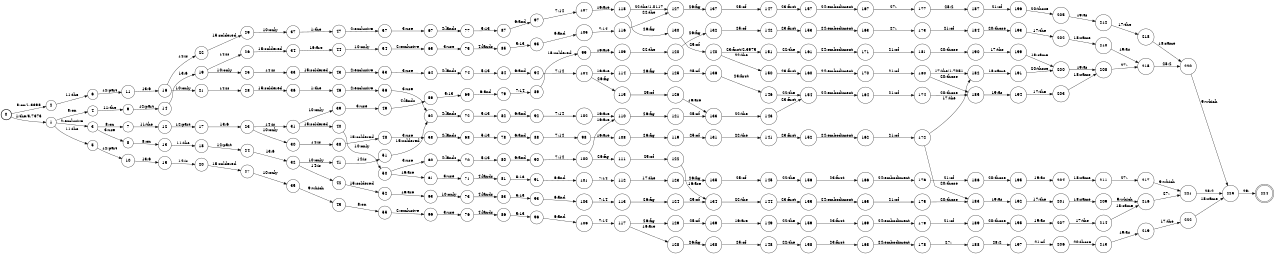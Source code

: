 digraph FST {
rankdir = LR;
size = "8.5,11";
label = "";
center = 1;
orientation = Portrait;
ranksep = "0.4";
nodesep = "0.25";
0 [label = "0", shape = circle, style = bold, fontsize = 14]
	0 -> 1 [label = "1:the/3.7373", fontsize = 14];
	0 -> 2 [label = "8:on/1.3398", fontsize = 14];
1 [label = "1", shape = circle, style = solid, fontsize = 14]
	1 -> 5 [label = "11:the", fontsize = 14];
	1 -> 3 [label = "2:exclusive", fontsize = 14];
	1 -> 4 [label = "8:on", fontsize = 14];
2 [label = "2", shape = circle, style = solid, fontsize = 14]
	2 -> 6 [label = "11:the", fontsize = 14];
3 [label = "3", shape = circle, style = solid, fontsize = 14]
	3 -> 8 [label = "3:use", fontsize = 14];
	3 -> 7 [label = "8:on", fontsize = 14];
4 [label = "4", shape = circle, style = solid, fontsize = 14]
	4 -> 9 [label = "11:the", fontsize = 14];
5 [label = "5", shape = circle, style = solid, fontsize = 14]
	5 -> 10 [label = "12:part", fontsize = 14];
6 [label = "6", shape = circle, style = solid, fontsize = 14]
	6 -> 11 [label = "12:part", fontsize = 14];
7 [label = "7", shape = circle, style = solid, fontsize = 14]
	7 -> 12 [label = "11:the", fontsize = 14];
8 [label = "8", shape = circle, style = solid, fontsize = 14]
	8 -> 13 [label = "8:on", fontsize = 14];
9 [label = "9", shape = circle, style = solid, fontsize = 14]
	9 -> 14 [label = "12:part", fontsize = 14];
10 [label = "10", shape = circle, style = solid, fontsize = 14]
	10 -> 15 [label = "13:6", fontsize = 14];
11 [label = "11", shape = circle, style = solid, fontsize = 14]
	11 -> 16 [label = "13:6", fontsize = 14];
12 [label = "12", shape = circle, style = solid, fontsize = 14]
	12 -> 17 [label = "12:part", fontsize = 14];
13 [label = "13", shape = circle, style = solid, fontsize = 14]
	13 -> 18 [label = "11:the", fontsize = 14];
14 [label = "14", shape = circle, style = solid, fontsize = 14]
	14 -> 19 [label = "13:6", fontsize = 14];
15 [label = "15", shape = circle, style = solid, fontsize = 14]
	15 -> 20 [label = "14:is", fontsize = 14];
16 [label = "16", shape = circle, style = solid, fontsize = 14]
	16 -> 21 [label = "10:only", fontsize = 14];
	16 -> 22 [label = "14:is", fontsize = 14];
17 [label = "17", shape = circle, style = solid, fontsize = 14]
	17 -> 23 [label = "13:6", fontsize = 14];
18 [label = "18", shape = circle, style = solid, fontsize = 14]
	18 -> 24 [label = "12:part", fontsize = 14];
19 [label = "19", shape = circle, style = solid, fontsize = 14]
	19 -> 25 [label = "10:only", fontsize = 14];
	19 -> 26 [label = "14:is", fontsize = 14];
20 [label = "20", shape = circle, style = solid, fontsize = 14]
	20 -> 27 [label = "15:soldered", fontsize = 14];
21 [label = "21", shape = circle, style = solid, fontsize = 14]
	21 -> 28 [label = "14:is", fontsize = 14];
22 [label = "22", shape = circle, style = solid, fontsize = 14]
	22 -> 29 [label = "15:soldered", fontsize = 14];
23 [label = "23", shape = circle, style = solid, fontsize = 14]
	23 -> 30 [label = "10:only", fontsize = 14];
	23 -> 31 [label = "14:is", fontsize = 14];
24 [label = "24", shape = circle, style = solid, fontsize = 14]
	24 -> 32 [label = "13:6", fontsize = 14];
25 [label = "25", shape = circle, style = solid, fontsize = 14]
	25 -> 33 [label = "14:is", fontsize = 14];
26 [label = "26", shape = circle, style = solid, fontsize = 14]
	26 -> 34 [label = "15:soldered", fontsize = 14];
27 [label = "27", shape = circle, style = solid, fontsize = 14]
	27 -> 35 [label = "10:only", fontsize = 14];
28 [label = "28", shape = circle, style = solid, fontsize = 14]
	28 -> 36 [label = "15:soldered", fontsize = 14];
29 [label = "29", shape = circle, style = solid, fontsize = 14]
	29 -> 37 [label = "10:only", fontsize = 14];
30 [label = "30", shape = circle, style = solid, fontsize = 14]
	30 -> 38 [label = "14:is", fontsize = 14];
31 [label = "31", shape = circle, style = solid, fontsize = 14]
	31 -> 39 [label = "10:only", fontsize = 14];
	31 -> 40 [label = "15:soldered", fontsize = 14];
32 [label = "32", shape = circle, style = solid, fontsize = 14]
	32 -> 41 [label = "10:only", fontsize = 14];
	32 -> 42 [label = "14:is", fontsize = 14];
33 [label = "33", shape = circle, style = solid, fontsize = 14]
	33 -> 43 [label = "15:soldered", fontsize = 14];
34 [label = "34", shape = circle, style = solid, fontsize = 14]
	34 -> 44 [label = "16:are", fontsize = 14];
35 [label = "35", shape = circle, style = solid, fontsize = 14]
	35 -> 45 [label = "9:which", fontsize = 14];
36 [label = "36", shape = circle, style = solid, fontsize = 14]
	36 -> 46 [label = "1:the", fontsize = 14];
37 [label = "37", shape = circle, style = solid, fontsize = 14]
	37 -> 47 [label = "1:the", fontsize = 14];
38 [label = "38", shape = circle, style = solid, fontsize = 14]
	38 -> 48 [label = "15:soldered", fontsize = 14];
39 [label = "39", shape = circle, style = solid, fontsize = 14]
	39 -> 49 [label = "3:use", fontsize = 14];
40 [label = "40", shape = circle, style = solid, fontsize = 14]
	40 -> 50 [label = "10:only", fontsize = 14];
41 [label = "41", shape = circle, style = solid, fontsize = 14]
	41 -> 51 [label = "14:is", fontsize = 14];
42 [label = "42", shape = circle, style = solid, fontsize = 14]
	42 -> 52 [label = "15:soldered", fontsize = 14];
43 [label = "43", shape = circle, style = solid, fontsize = 14]
	43 -> 53 [label = "2:exclusive", fontsize = 14];
44 [label = "44", shape = circle, style = solid, fontsize = 14]
	44 -> 54 [label = "10:only", fontsize = 14];
45 [label = "45", shape = circle, style = solid, fontsize = 14]
	45 -> 55 [label = "8:on", fontsize = 14];
46 [label = "46", shape = circle, style = solid, fontsize = 14]
	46 -> 56 [label = "2:exclusive", fontsize = 14];
47 [label = "47", shape = circle, style = solid, fontsize = 14]
	47 -> 57 [label = "2:exclusive", fontsize = 14];
48 [label = "48", shape = circle, style = solid, fontsize = 14]
	48 -> 58 [label = "3:use", fontsize = 14];
49 [label = "49", shape = circle, style = solid, fontsize = 14]
	49 -> 59 [label = "4:lands", fontsize = 14];
50 [label = "50", shape = circle, style = solid, fontsize = 14]
	50 -> 60 [label = "3:use", fontsize = 14];
	50 -> 61 [label = "16:are", fontsize = 14];
51 [label = "51", shape = circle, style = solid, fontsize = 14]
	51 -> 62 [label = "15:soldered", fontsize = 14];
52 [label = "52", shape = circle, style = solid, fontsize = 14]
	52 -> 63 [label = "16:are", fontsize = 14];
53 [label = "53", shape = circle, style = solid, fontsize = 14]
	53 -> 64 [label = "3:use", fontsize = 14];
54 [label = "54", shape = circle, style = solid, fontsize = 14]
	54 -> 65 [label = "2:exclusive", fontsize = 14];
55 [label = "55", shape = circle, style = solid, fontsize = 14]
	55 -> 66 [label = "2:exclusive", fontsize = 14];
56 [label = "56", shape = circle, style = solid, fontsize = 14]
	56 -> 62 [label = "3:use", fontsize = 14];
57 [label = "57", shape = circle, style = solid, fontsize = 14]
	57 -> 67 [label = "3:use", fontsize = 14];
58 [label = "58", shape = circle, style = solid, fontsize = 14]
	58 -> 68 [label = "4:lands", fontsize = 14];
59 [label = "59", shape = circle, style = solid, fontsize = 14]
	59 -> 69 [label = "5:13", fontsize = 14];
60 [label = "60", shape = circle, style = solid, fontsize = 14]
	60 -> 70 [label = "4:lands", fontsize = 14];
61 [label = "61", shape = circle, style = solid, fontsize = 14]
	61 -> 71 [label = "3:use", fontsize = 14];
62 [label = "62", shape = circle, style = solid, fontsize = 14]
	62 -> 72 [label = "4:lands", fontsize = 14];
63 [label = "63", shape = circle, style = solid, fontsize = 14]
	63 -> 73 [label = "10:only", fontsize = 14];
64 [label = "64", shape = circle, style = solid, fontsize = 14]
	64 -> 74 [label = "4:lands", fontsize = 14];
65 [label = "65", shape = circle, style = solid, fontsize = 14]
	65 -> 75 [label = "3:use", fontsize = 14];
66 [label = "66", shape = circle, style = solid, fontsize = 14]
	66 -> 76 [label = "3:use", fontsize = 14];
67 [label = "67", shape = circle, style = solid, fontsize = 14]
	67 -> 77 [label = "4:lands", fontsize = 14];
68 [label = "68", shape = circle, style = solid, fontsize = 14]
	68 -> 78 [label = "5:13", fontsize = 14];
69 [label = "69", shape = circle, style = solid, fontsize = 14]
	69 -> 79 [label = "6:and", fontsize = 14];
70 [label = "70", shape = circle, style = solid, fontsize = 14]
	70 -> 80 [label = "5:13", fontsize = 14];
71 [label = "71", shape = circle, style = solid, fontsize = 14]
	71 -> 81 [label = "4:lands", fontsize = 14];
72 [label = "72", shape = circle, style = solid, fontsize = 14]
	72 -> 82 [label = "5:13", fontsize = 14];
73 [label = "73", shape = circle, style = solid, fontsize = 14]
	73 -> 83 [label = "4:lands", fontsize = 14];
74 [label = "74", shape = circle, style = solid, fontsize = 14]
	74 -> 84 [label = "5:13", fontsize = 14];
75 [label = "75", shape = circle, style = solid, fontsize = 14]
	75 -> 85 [label = "4:lands", fontsize = 14];
76 [label = "76", shape = circle, style = solid, fontsize = 14]
	76 -> 86 [label = "4:lands", fontsize = 14];
77 [label = "77", shape = circle, style = solid, fontsize = 14]
	77 -> 87 [label = "5:13", fontsize = 14];
78 [label = "78", shape = circle, style = solid, fontsize = 14]
	78 -> 88 [label = "6:and", fontsize = 14];
79 [label = "79", shape = circle, style = solid, fontsize = 14]
	79 -> 89 [label = "7:14", fontsize = 14];
80 [label = "80", shape = circle, style = solid, fontsize = 14]
	80 -> 90 [label = "6:and", fontsize = 14];
81 [label = "81", shape = circle, style = solid, fontsize = 14]
	81 -> 91 [label = "5:13", fontsize = 14];
82 [label = "82", shape = circle, style = solid, fontsize = 14]
	82 -> 92 [label = "6:and", fontsize = 14];
83 [label = "83", shape = circle, style = solid, fontsize = 14]
	83 -> 93 [label = "5:13", fontsize = 14];
84 [label = "84", shape = circle, style = solid, fontsize = 14]
	84 -> 94 [label = "6:and", fontsize = 14];
85 [label = "85", shape = circle, style = solid, fontsize = 14]
	85 -> 95 [label = "5:13", fontsize = 14];
86 [label = "86", shape = circle, style = solid, fontsize = 14]
	86 -> 96 [label = "5:13", fontsize = 14];
87 [label = "87", shape = circle, style = solid, fontsize = 14]
	87 -> 97 [label = "6:and", fontsize = 14];
88 [label = "88", shape = circle, style = solid, fontsize = 14]
	88 -> 98 [label = "7:14", fontsize = 14];
89 [label = "89", shape = circle, style = solid, fontsize = 14]
	89 -> 99 [label = "15:soldered", fontsize = 14];
90 [label = "90", shape = circle, style = solid, fontsize = 14]
	90 -> 100 [label = "7:14", fontsize = 14];
91 [label = "91", shape = circle, style = solid, fontsize = 14]
	91 -> 101 [label = "6:and", fontsize = 14];
92 [label = "92", shape = circle, style = solid, fontsize = 14]
	92 -> 102 [label = "7:14", fontsize = 14];
93 [label = "93", shape = circle, style = solid, fontsize = 14]
	93 -> 103 [label = "6:and", fontsize = 14];
94 [label = "94", shape = circle, style = solid, fontsize = 14]
	94 -> 104 [label = "7:14", fontsize = 14];
95 [label = "95", shape = circle, style = solid, fontsize = 14]
	95 -> 105 [label = "6:and", fontsize = 14];
96 [label = "96", shape = circle, style = solid, fontsize = 14]
	96 -> 106 [label = "6:and", fontsize = 14];
97 [label = "97", shape = circle, style = solid, fontsize = 14]
	97 -> 107 [label = "7:14", fontsize = 14];
98 [label = "98", shape = circle, style = solid, fontsize = 14]
	98 -> 108 [label = "16:are", fontsize = 14];
99 [label = "99", shape = circle, style = solid, fontsize = 14]
	99 -> 109 [label = "16:are", fontsize = 14];
100 [label = "100", shape = circle, style = solid, fontsize = 14]
	100 -> 110 [label = "16:are", fontsize = 14];
	100 -> 111 [label = "26:fig", fontsize = 14];
101 [label = "101", shape = circle, style = solid, fontsize = 14]
	101 -> 112 [label = "7:14", fontsize = 14];
102 [label = "102", shape = circle, style = solid, fontsize = 14]
	102 -> 110 [label = "16:are", fontsize = 14];
103 [label = "103", shape = circle, style = solid, fontsize = 14]
	103 -> 113 [label = "7:14", fontsize = 14];
104 [label = "104", shape = circle, style = solid, fontsize = 14]
	104 -> 114 [label = "16:are", fontsize = 14];
	104 -> 115 [label = "26:fig", fontsize = 14];
105 [label = "105", shape = circle, style = solid, fontsize = 14]
	105 -> 116 [label = "7:14", fontsize = 14];
106 [label = "106", shape = circle, style = solid, fontsize = 14]
	106 -> 117 [label = "7:14", fontsize = 14];
107 [label = "107", shape = circle, style = solid, fontsize = 14]
	107 -> 118 [label = "16:are", fontsize = 14];
108 [label = "108", shape = circle, style = solid, fontsize = 14]
	108 -> 119 [label = "26:fig", fontsize = 14];
109 [label = "109", shape = circle, style = solid, fontsize = 14]
	109 -> 120 [label = "22:the", fontsize = 14];
110 [label = "110", shape = circle, style = solid, fontsize = 14]
	110 -> 121 [label = "26:fig", fontsize = 14];
111 [label = "111", shape = circle, style = solid, fontsize = 14]
	111 -> 122 [label = "25:of", fontsize = 14];
112 [label = "112", shape = circle, style = solid, fontsize = 14]
	112 -> 123 [label = "17:the", fontsize = 14];
113 [label = "113", shape = circle, style = solid, fontsize = 14]
	113 -> 124 [label = "26:fig", fontsize = 14];
114 [label = "114", shape = circle, style = solid, fontsize = 14]
	114 -> 125 [label = "26:fig", fontsize = 14];
115 [label = "115", shape = circle, style = solid, fontsize = 14]
	115 -> 126 [label = "25:of", fontsize = 14];
116 [label = "116", shape = circle, style = solid, fontsize = 14]
	116 -> 127 [label = "22:the", fontsize = 14];
117 [label = "117", shape = circle, style = solid, fontsize = 14]
	117 -> 128 [label = "16:are", fontsize = 14];
	117 -> 129 [label = "26:fig", fontsize = 14];
118 [label = "118", shape = circle, style = solid, fontsize = 14]
	118 -> 127 [label = "22:the/1.0117", fontsize = 14];
	118 -> 130 [label = "26:fig", fontsize = 14];
119 [label = "119", shape = circle, style = solid, fontsize = 14]
	119 -> 131 [label = "25:of", fontsize = 14];
120 [label = "120", shape = circle, style = solid, fontsize = 14]
	120 -> 132 [label = "26:fig", fontsize = 14];
121 [label = "121", shape = circle, style = solid, fontsize = 14]
	121 -> 133 [label = "25:of", fontsize = 14];
122 [label = "122", shape = circle, style = solid, fontsize = 14]
	122 -> 134 [label = "16:are", fontsize = 14];
123 [label = "123", shape = circle, style = solid, fontsize = 14]
	123 -> 135 [label = "26:fig", fontsize = 14];
124 [label = "124", shape = circle, style = solid, fontsize = 14]
	124 -> 134 [label = "25:of", fontsize = 14];
125 [label = "125", shape = circle, style = solid, fontsize = 14]
	125 -> 136 [label = "25:of", fontsize = 14];
126 [label = "126", shape = circle, style = solid, fontsize = 14]
	126 -> 133 [label = "16:are", fontsize = 14];
127 [label = "127", shape = circle, style = solid, fontsize = 14]
	127 -> 137 [label = "26:fig", fontsize = 14];
128 [label = "128", shape = circle, style = solid, fontsize = 14]
	128 -> 138 [label = "26:fig", fontsize = 14];
129 [label = "129", shape = circle, style = solid, fontsize = 14]
	129 -> 139 [label = "25:of", fontsize = 14];
130 [label = "130", shape = circle, style = solid, fontsize = 14]
	130 -> 140 [label = "25:of", fontsize = 14];
131 [label = "131", shape = circle, style = solid, fontsize = 14]
	131 -> 141 [label = "22:the", fontsize = 14];
132 [label = "132", shape = circle, style = solid, fontsize = 14]
	132 -> 142 [label = "25:of", fontsize = 14];
133 [label = "133", shape = circle, style = solid, fontsize = 14]
	133 -> 143 [label = "22:the", fontsize = 14];
134 [label = "134", shape = circle, style = solid, fontsize = 14]
	134 -> 144 [label = "22:the", fontsize = 14];
135 [label = "135", shape = circle, style = solid, fontsize = 14]
	135 -> 145 [label = "25:of", fontsize = 14];
136 [label = "136", shape = circle, style = solid, fontsize = 14]
	136 -> 146 [label = "23:first", fontsize = 14];
137 [label = "137", shape = circle, style = solid, fontsize = 14]
	137 -> 147 [label = "25:of", fontsize = 14];
138 [label = "138", shape = circle, style = solid, fontsize = 14]
	138 -> 148 [label = "25:of", fontsize = 14];
139 [label = "139", shape = circle, style = solid, fontsize = 14]
	139 -> 149 [label = "16:are", fontsize = 14];
140 [label = "140", shape = circle, style = solid, fontsize = 14]
	140 -> 150 [label = "22:the", fontsize = 14];
	140 -> 151 [label = "23:first/2.3975", fontsize = 14];
141 [label = "141", shape = circle, style = solid, fontsize = 14]
	141 -> 152 [label = "23:first", fontsize = 14];
142 [label = "142", shape = circle, style = solid, fontsize = 14]
	142 -> 153 [label = "23:first", fontsize = 14];
143 [label = "143", shape = circle, style = solid, fontsize = 14]
	143 -> 154 [label = "23:first", fontsize = 14];
144 [label = "144", shape = circle, style = solid, fontsize = 14]
	144 -> 155 [label = "23:first", fontsize = 14];
145 [label = "145", shape = circle, style = solid, fontsize = 14]
	145 -> 156 [label = "22:the", fontsize = 14];
146 [label = "146", shape = circle, style = solid, fontsize = 14]
	146 -> 154 [label = "22:the", fontsize = 14];
147 [label = "147", shape = circle, style = solid, fontsize = 14]
	147 -> 157 [label = "23:first", fontsize = 14];
148 [label = "148", shape = circle, style = solid, fontsize = 14]
	148 -> 158 [label = "22:the", fontsize = 14];
149 [label = "149", shape = circle, style = solid, fontsize = 14]
	149 -> 159 [label = "22:the", fontsize = 14];
150 [label = "150", shape = circle, style = solid, fontsize = 14]
	150 -> 160 [label = "23:first", fontsize = 14];
151 [label = "151", shape = circle, style = solid, fontsize = 14]
	151 -> 161 [label = "22:the", fontsize = 14];
152 [label = "152", shape = circle, style = solid, fontsize = 14]
	152 -> 162 [label = "24:embodiment", fontsize = 14];
153 [label = "153", shape = circle, style = solid, fontsize = 14]
	153 -> 163 [label = "24:embodiment", fontsize = 14];
154 [label = "154", shape = circle, style = solid, fontsize = 14]
	154 -> 164 [label = "24:embodiment", fontsize = 14];
155 [label = "155", shape = circle, style = solid, fontsize = 14]
	155 -> 165 [label = "24:embodiment", fontsize = 14];
156 [label = "156", shape = circle, style = solid, fontsize = 14]
	156 -> 166 [label = "23:first", fontsize = 14];
157 [label = "157", shape = circle, style = solid, fontsize = 14]
	157 -> 167 [label = "24:embodiment", fontsize = 14];
158 [label = "158", shape = circle, style = solid, fontsize = 14]
	158 -> 168 [label = "23:first", fontsize = 14];
159 [label = "159", shape = circle, style = solid, fontsize = 14]
	159 -> 169 [label = "23:first", fontsize = 14];
160 [label = "160", shape = circle, style = solid, fontsize = 14]
	160 -> 170 [label = "24:embodiment", fontsize = 14];
161 [label = "161", shape = circle, style = solid, fontsize = 14]
	161 -> 171 [label = "24:embodiment", fontsize = 14];
162 [label = "162", shape = circle, style = solid, fontsize = 14]
	162 -> 172 [label = "21:of", fontsize = 14];
163 [label = "163", shape = circle, style = solid, fontsize = 14]
	163 -> 173 [label = "27:.", fontsize = 14];
164 [label = "164", shape = circle, style = solid, fontsize = 14]
	164 -> 174 [label = "21:of", fontsize = 14];
165 [label = "165", shape = circle, style = solid, fontsize = 14]
	165 -> 175 [label = "21:of", fontsize = 14];
166 [label = "166", shape = circle, style = solid, fontsize = 14]
	166 -> 176 [label = "24:embodiment", fontsize = 14];
167 [label = "167", shape = circle, style = solid, fontsize = 14]
	167 -> 177 [label = "27:.", fontsize = 14];
168 [label = "168", shape = circle, style = solid, fontsize = 14]
	168 -> 178 [label = "24:embodiment", fontsize = 14];
169 [label = "169", shape = circle, style = solid, fontsize = 14]
	169 -> 179 [label = "24:embodiment", fontsize = 14];
170 [label = "170", shape = circle, style = solid, fontsize = 14]
	170 -> 180 [label = "21:of", fontsize = 14];
171 [label = "171", shape = circle, style = solid, fontsize = 14]
	171 -> 181 [label = "21:of", fontsize = 14];
172 [label = "172", shape = circle, style = solid, fontsize = 14]
	172 -> 182 [label = "17:the", fontsize = 14];
	172 -> 183 [label = "20:those", fontsize = 14];
173 [label = "173", shape = circle, style = solid, fontsize = 14]
	173 -> 184 [label = "21:of", fontsize = 14];
174 [label = "174", shape = circle, style = solid, fontsize = 14]
	174 -> 185 [label = "20:those", fontsize = 14];
175 [label = "175", shape = circle, style = solid, fontsize = 14]
	175 -> 183 [label = "20:those", fontsize = 14];
176 [label = "176", shape = circle, style = solid, fontsize = 14]
	176 -> 186 [label = "21:of", fontsize = 14];
177 [label = "177", shape = circle, style = solid, fontsize = 14]
	177 -> 187 [label = "28:2", fontsize = 14];
178 [label = "178", shape = circle, style = solid, fontsize = 14]
	178 -> 188 [label = "27:.", fontsize = 14];
179 [label = "179", shape = circle, style = solid, fontsize = 14]
	179 -> 189 [label = "21:of", fontsize = 14];
180 [label = "180", shape = circle, style = solid, fontsize = 14]
	180 -> 182 [label = "17:the/1.7051", fontsize = 14];
	180 -> 185 [label = "20:those", fontsize = 14];
181 [label = "181", shape = circle, style = solid, fontsize = 14]
	181 -> 190 [label = "20:those", fontsize = 14];
182 [label = "182", shape = circle, style = solid, fontsize = 14]
	182 -> 191 [label = "18:same", fontsize = 14];
183 [label = "183", shape = circle, style = solid, fontsize = 14]
	183 -> 192 [label = "19:as", fontsize = 14];
184 [label = "184", shape = circle, style = solid, fontsize = 14]
	184 -> 193 [label = "20:those", fontsize = 14];
185 [label = "185", shape = circle, style = solid, fontsize = 14]
	185 -> 194 [label = "19:as", fontsize = 14];
186 [label = "186", shape = circle, style = solid, fontsize = 14]
	186 -> 195 [label = "20:those", fontsize = 14];
187 [label = "187", shape = circle, style = solid, fontsize = 14]
	187 -> 196 [label = "21:of", fontsize = 14];
188 [label = "188", shape = circle, style = solid, fontsize = 14]
	188 -> 197 [label = "28:2", fontsize = 14];
189 [label = "189", shape = circle, style = solid, fontsize = 14]
	189 -> 198 [label = "20:those", fontsize = 14];
190 [label = "190", shape = circle, style = solid, fontsize = 14]
	190 -> 199 [label = "17:the", fontsize = 14];
191 [label = "191", shape = circle, style = solid, fontsize = 14]
	191 -> 200 [label = "20:those", fontsize = 14];
192 [label = "192", shape = circle, style = solid, fontsize = 14]
	192 -> 201 [label = "17:the", fontsize = 14];
193 [label = "193", shape = circle, style = solid, fontsize = 14]
	193 -> 202 [label = "17:the", fontsize = 14];
194 [label = "194", shape = circle, style = solid, fontsize = 14]
	194 -> 203 [label = "17:the", fontsize = 14];
195 [label = "195", shape = circle, style = solid, fontsize = 14]
	195 -> 204 [label = "19:as", fontsize = 14];
196 [label = "196", shape = circle, style = solid, fontsize = 14]
	196 -> 205 [label = "20:those", fontsize = 14];
197 [label = "197", shape = circle, style = solid, fontsize = 14]
	197 -> 206 [label = "21:of", fontsize = 14];
198 [label = "198", shape = circle, style = solid, fontsize = 14]
	198 -> 207 [label = "19:as", fontsize = 14];
199 [label = "199", shape = circle, style = solid, fontsize = 14]
	199 -> 200 [label = "18:same", fontsize = 14];
200 [label = "200", shape = circle, style = solid, fontsize = 14]
	200 -> 208 [label = "19:as", fontsize = 14];
201 [label = "201", shape = circle, style = solid, fontsize = 14]
	201 -> 209 [label = "18:same", fontsize = 14];
202 [label = "202", shape = circle, style = solid, fontsize = 14]
	202 -> 210 [label = "18:same", fontsize = 14];
203 [label = "203", shape = circle, style = solid, fontsize = 14]
	203 -> 208 [label = "18:same", fontsize = 14];
204 [label = "204", shape = circle, style = solid, fontsize = 14]
	204 -> 211 [label = "18:same", fontsize = 14];
205 [label = "205", shape = circle, style = solid, fontsize = 14]
	205 -> 212 [label = "19:as", fontsize = 14];
206 [label = "206", shape = circle, style = solid, fontsize = 14]
	206 -> 213 [label = "20:those", fontsize = 14];
207 [label = "207", shape = circle, style = solid, fontsize = 14]
	207 -> 214 [label = "17:the", fontsize = 14];
208 [label = "208", shape = circle, style = solid, fontsize = 14]
	208 -> 215 [label = "27:.", fontsize = 14];
209 [label = "209", shape = circle, style = solid, fontsize = 14]
	209 -> 216 [label = "9:which", fontsize = 14];
210 [label = "210", shape = circle, style = solid, fontsize = 14]
	210 -> 215 [label = "19:as", fontsize = 14];
211 [label = "211", shape = circle, style = solid, fontsize = 14]
	211 -> 217 [label = "27:.", fontsize = 14];
212 [label = "212", shape = circle, style = solid, fontsize = 14]
	212 -> 218 [label = "17:the", fontsize = 14];
213 [label = "213", shape = circle, style = solid, fontsize = 14]
	213 -> 219 [label = "19:as", fontsize = 14];
214 [label = "214", shape = circle, style = solid, fontsize = 14]
	214 -> 216 [label = "18:same", fontsize = 14];
215 [label = "215", shape = circle, style = solid, fontsize = 14]
	215 -> 220 [label = "28:2", fontsize = 14];
216 [label = "216", shape = circle, style = solid, fontsize = 14]
	216 -> 221 [label = "27:.", fontsize = 14];
217 [label = "217", shape = circle, style = solid, fontsize = 14]
	217 -> 221 [label = "9:which", fontsize = 14];
218 [label = "218", shape = circle, style = solid, fontsize = 14]
	218 -> 220 [label = "18:same", fontsize = 14];
219 [label = "219", shape = circle, style = solid, fontsize = 14]
	219 -> 222 [label = "17:the", fontsize = 14];
220 [label = "220", shape = circle, style = solid, fontsize = 14]
	220 -> 223 [label = "9:which", fontsize = 14];
221 [label = "221", shape = circle, style = solid, fontsize = 14]
	221 -> 223 [label = "28:2", fontsize = 14];
222 [label = "222", shape = circle, style = solid, fontsize = 14]
	222 -> 223 [label = "18:same", fontsize = 14];
223 [label = "223", shape = circle, style = solid, fontsize = 14]
	223 -> 224 [label = "29:.", fontsize = 14];
224 [label = "224", shape = doublecircle, style = solid, fontsize = 14]
}
